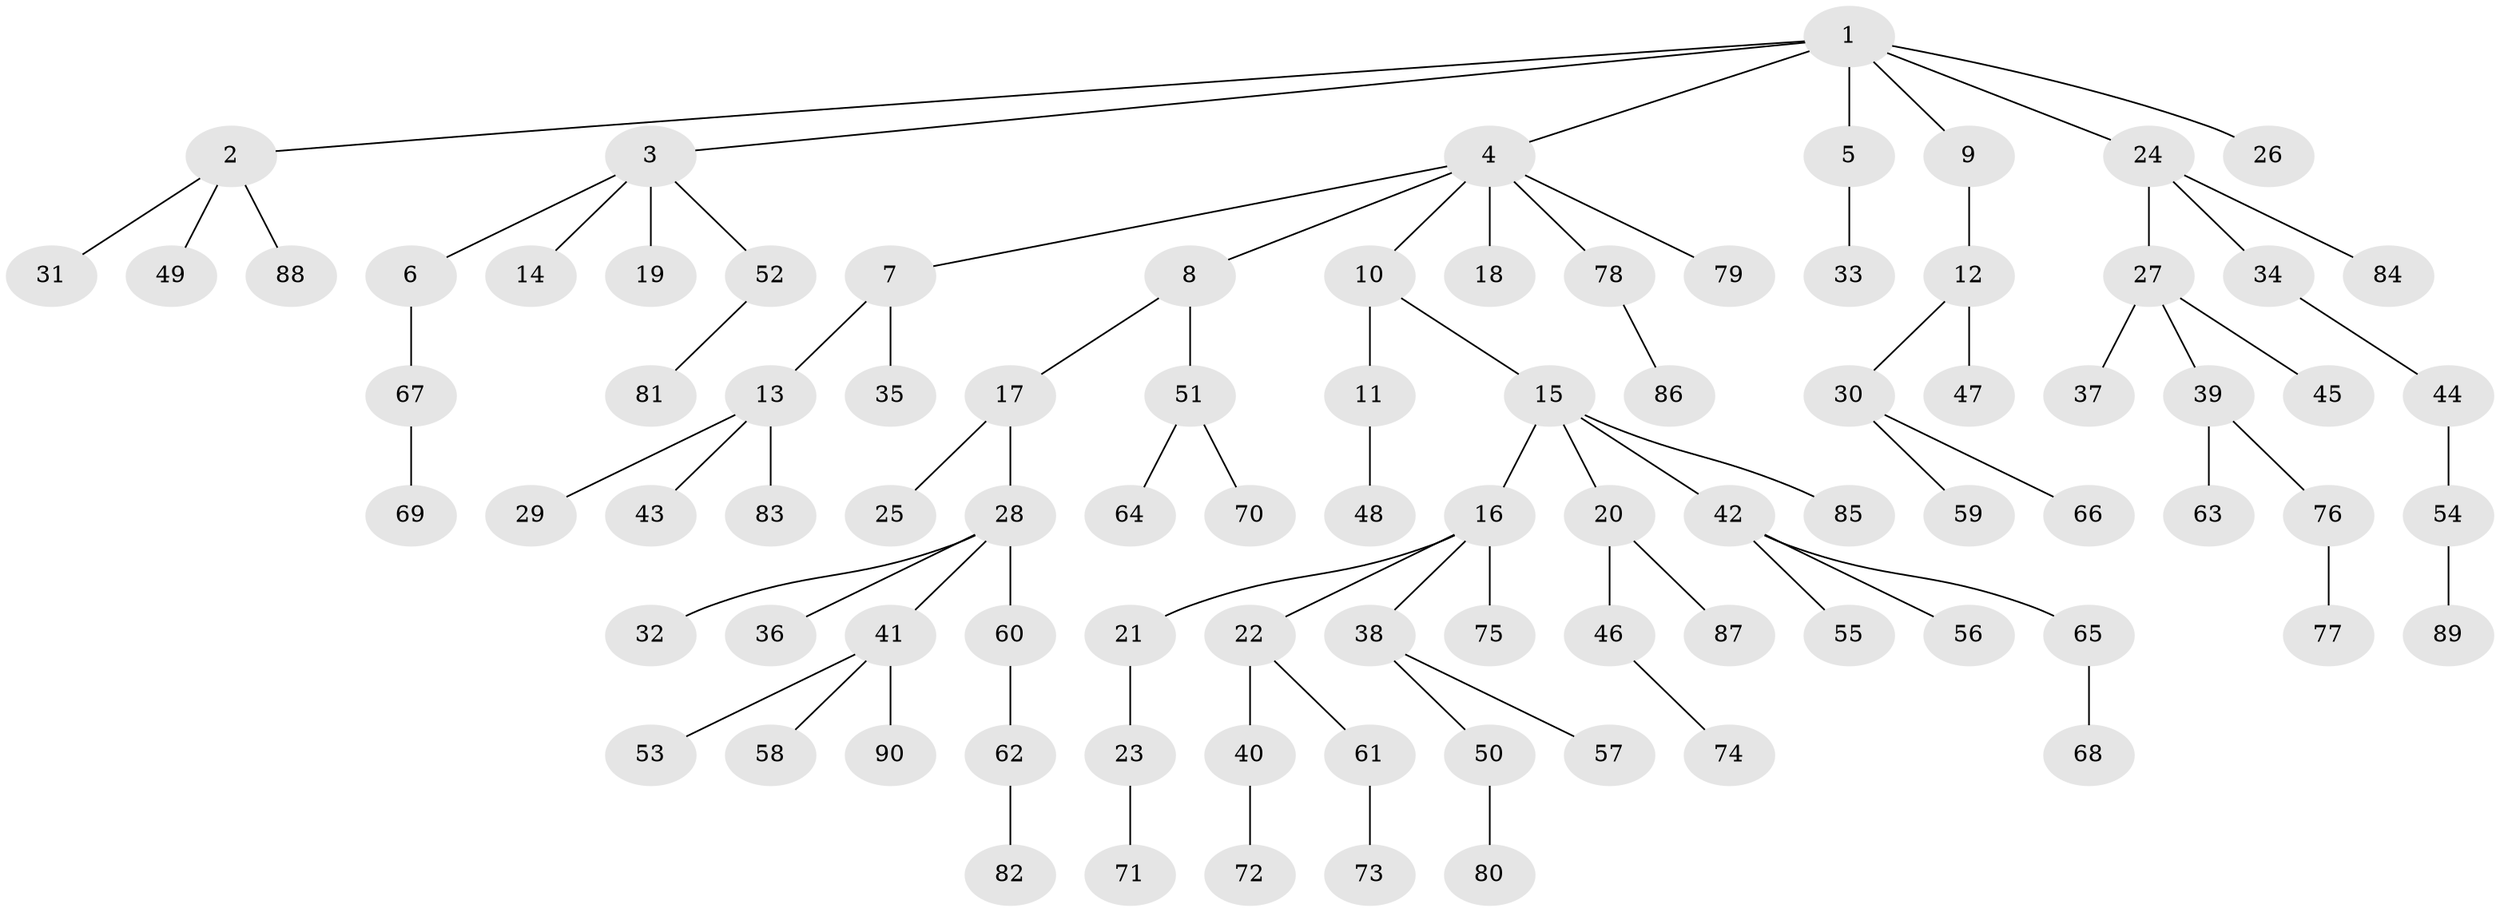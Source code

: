 // Generated by graph-tools (version 1.1) at 2025/36/03/09/25 02:36:33]
// undirected, 90 vertices, 89 edges
graph export_dot {
graph [start="1"]
  node [color=gray90,style=filled];
  1;
  2;
  3;
  4;
  5;
  6;
  7;
  8;
  9;
  10;
  11;
  12;
  13;
  14;
  15;
  16;
  17;
  18;
  19;
  20;
  21;
  22;
  23;
  24;
  25;
  26;
  27;
  28;
  29;
  30;
  31;
  32;
  33;
  34;
  35;
  36;
  37;
  38;
  39;
  40;
  41;
  42;
  43;
  44;
  45;
  46;
  47;
  48;
  49;
  50;
  51;
  52;
  53;
  54;
  55;
  56;
  57;
  58;
  59;
  60;
  61;
  62;
  63;
  64;
  65;
  66;
  67;
  68;
  69;
  70;
  71;
  72;
  73;
  74;
  75;
  76;
  77;
  78;
  79;
  80;
  81;
  82;
  83;
  84;
  85;
  86;
  87;
  88;
  89;
  90;
  1 -- 2;
  1 -- 3;
  1 -- 4;
  1 -- 5;
  1 -- 9;
  1 -- 24;
  1 -- 26;
  2 -- 31;
  2 -- 49;
  2 -- 88;
  3 -- 6;
  3 -- 14;
  3 -- 19;
  3 -- 52;
  4 -- 7;
  4 -- 8;
  4 -- 10;
  4 -- 18;
  4 -- 78;
  4 -- 79;
  5 -- 33;
  6 -- 67;
  7 -- 13;
  7 -- 35;
  8 -- 17;
  8 -- 51;
  9 -- 12;
  10 -- 11;
  10 -- 15;
  11 -- 48;
  12 -- 30;
  12 -- 47;
  13 -- 29;
  13 -- 43;
  13 -- 83;
  15 -- 16;
  15 -- 20;
  15 -- 42;
  15 -- 85;
  16 -- 21;
  16 -- 22;
  16 -- 38;
  16 -- 75;
  17 -- 25;
  17 -- 28;
  20 -- 46;
  20 -- 87;
  21 -- 23;
  22 -- 40;
  22 -- 61;
  23 -- 71;
  24 -- 27;
  24 -- 34;
  24 -- 84;
  27 -- 37;
  27 -- 39;
  27 -- 45;
  28 -- 32;
  28 -- 36;
  28 -- 41;
  28 -- 60;
  30 -- 59;
  30 -- 66;
  34 -- 44;
  38 -- 50;
  38 -- 57;
  39 -- 63;
  39 -- 76;
  40 -- 72;
  41 -- 53;
  41 -- 58;
  41 -- 90;
  42 -- 55;
  42 -- 56;
  42 -- 65;
  44 -- 54;
  46 -- 74;
  50 -- 80;
  51 -- 64;
  51 -- 70;
  52 -- 81;
  54 -- 89;
  60 -- 62;
  61 -- 73;
  62 -- 82;
  65 -- 68;
  67 -- 69;
  76 -- 77;
  78 -- 86;
}
